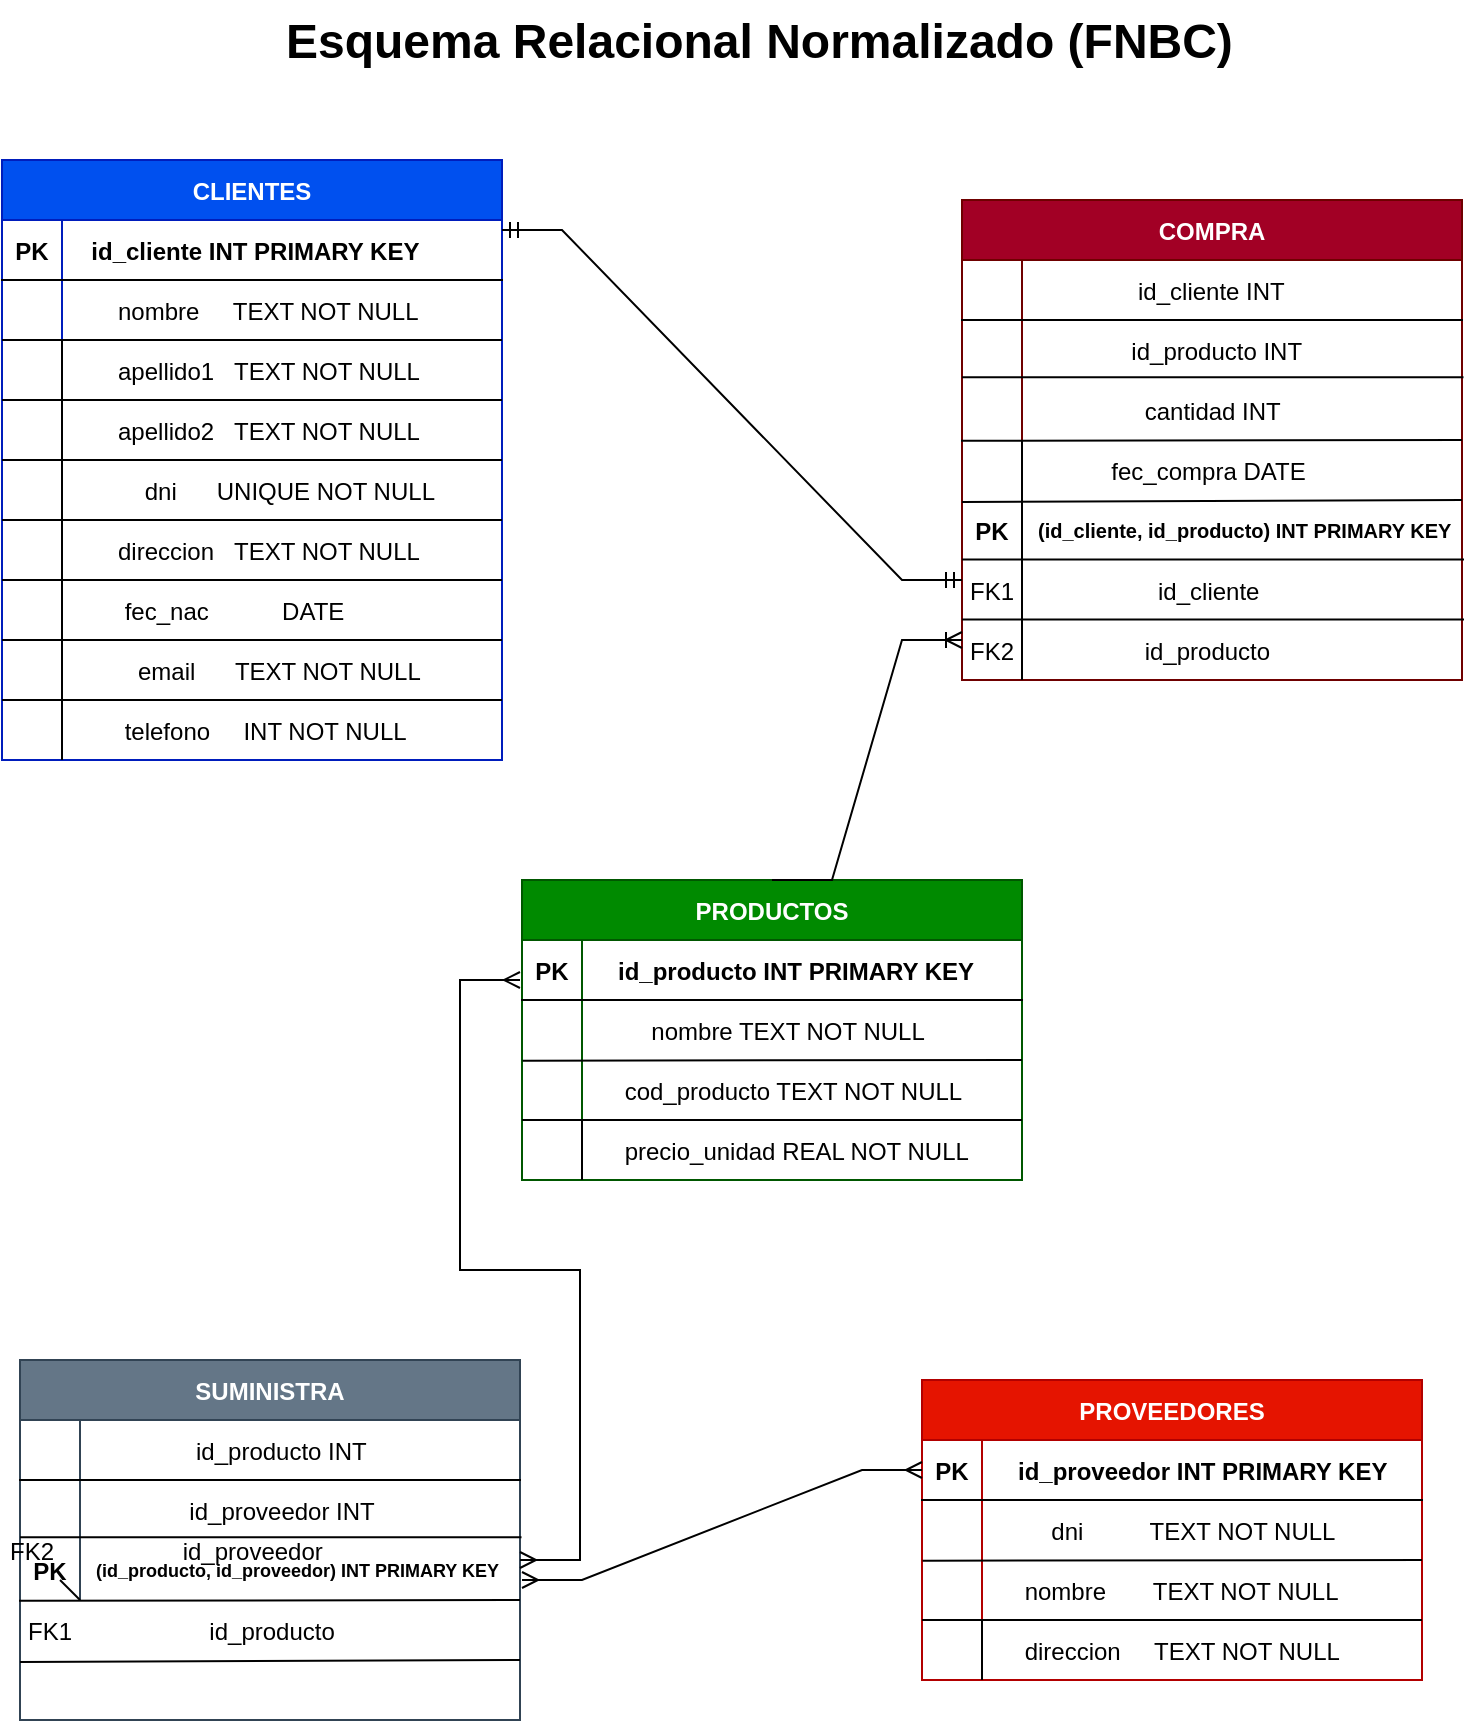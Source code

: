<mxfile version="25.0.3">
  <diagram id="R2lEEEUBdFMjLlhIrx00" name="Page-1">
    <mxGraphModel dx="1323" dy="687" grid="1" gridSize="10" guides="1" tooltips="1" connect="1" arrows="1" fold="1" page="1" pageScale="1" pageWidth="850" pageHeight="1100" math="0" shadow="0" extFonts="Permanent Marker^https://fonts.googleapis.com/css?family=Permanent+Marker">
      <root>
        <mxCell id="0" />
        <mxCell id="1" parent="0" />
        <mxCell id="C-vyLk0tnHw3VtMMgP7b-2" value="PRODUCTOS" style="shape=table;startSize=30;container=1;collapsible=1;childLayout=tableLayout;fixedRows=1;rowLines=0;fontStyle=1;align=center;resizeLast=1;fillColor=#008a00;fontColor=#ffffff;strokeColor=#005700;" parent="1" vertex="1">
          <mxGeometry x="330" y="480" width="250" height="150" as="geometry" />
        </mxCell>
        <mxCell id="C-vyLk0tnHw3VtMMgP7b-3" value="" style="shape=partialRectangle;collapsible=0;dropTarget=0;pointerEvents=0;fillColor=none;points=[[0,0.5],[1,0.5]];portConstraint=eastwest;top=0;left=0;right=0;bottom=1;" parent="C-vyLk0tnHw3VtMMgP7b-2" vertex="1">
          <mxGeometry y="30" width="250" height="30" as="geometry" />
        </mxCell>
        <mxCell id="C-vyLk0tnHw3VtMMgP7b-4" value="PK" style="shape=partialRectangle;overflow=hidden;connectable=0;fillColor=none;top=0;left=0;bottom=0;right=0;fontStyle=1;" parent="C-vyLk0tnHw3VtMMgP7b-3" vertex="1">
          <mxGeometry width="30" height="30" as="geometry">
            <mxRectangle width="30" height="30" as="alternateBounds" />
          </mxGeometry>
        </mxCell>
        <mxCell id="C-vyLk0tnHw3VtMMgP7b-5" value="   id_producto INT PRIMARY KEY" style="shape=partialRectangle;overflow=hidden;connectable=0;fillColor=none;top=0;left=0;bottom=0;right=0;align=left;spacingLeft=6;fontStyle=1;" parent="C-vyLk0tnHw3VtMMgP7b-3" vertex="1">
          <mxGeometry x="30" width="220" height="30" as="geometry">
            <mxRectangle width="220" height="30" as="alternateBounds" />
          </mxGeometry>
        </mxCell>
        <mxCell id="C-vyLk0tnHw3VtMMgP7b-6" value="" style="shape=partialRectangle;collapsible=0;dropTarget=0;pointerEvents=0;fillColor=none;points=[[0,0.5],[1,0.5]];portConstraint=eastwest;top=0;left=0;right=0;bottom=0;" parent="C-vyLk0tnHw3VtMMgP7b-2" vertex="1">
          <mxGeometry y="60" width="250" height="30" as="geometry" />
        </mxCell>
        <mxCell id="C-vyLk0tnHw3VtMMgP7b-7" value="" style="shape=partialRectangle;overflow=hidden;connectable=0;fillColor=none;top=0;left=0;bottom=0;right=0;" parent="C-vyLk0tnHw3VtMMgP7b-6" vertex="1">
          <mxGeometry width="30" height="30" as="geometry">
            <mxRectangle width="30" height="30" as="alternateBounds" />
          </mxGeometry>
        </mxCell>
        <mxCell id="C-vyLk0tnHw3VtMMgP7b-8" value="        nombre TEXT NOT NULL" style="shape=partialRectangle;overflow=hidden;connectable=0;fillColor=none;top=0;left=0;bottom=0;right=0;align=left;spacingLeft=6;" parent="C-vyLk0tnHw3VtMMgP7b-6" vertex="1">
          <mxGeometry x="30" width="220" height="30" as="geometry">
            <mxRectangle width="220" height="30" as="alternateBounds" />
          </mxGeometry>
        </mxCell>
        <mxCell id="C-vyLk0tnHw3VtMMgP7b-9" value="" style="shape=partialRectangle;collapsible=0;dropTarget=0;pointerEvents=0;fillColor=none;points=[[0,0.5],[1,0.5]];portConstraint=eastwest;top=0;left=0;right=0;bottom=0;" parent="C-vyLk0tnHw3VtMMgP7b-2" vertex="1">
          <mxGeometry y="90" width="250" height="30" as="geometry" />
        </mxCell>
        <mxCell id="C-vyLk0tnHw3VtMMgP7b-10" value="" style="shape=partialRectangle;overflow=hidden;connectable=0;fillColor=none;top=0;left=0;bottom=0;right=0;" parent="C-vyLk0tnHw3VtMMgP7b-9" vertex="1">
          <mxGeometry width="30" height="30" as="geometry">
            <mxRectangle width="30" height="30" as="alternateBounds" />
          </mxGeometry>
        </mxCell>
        <mxCell id="C-vyLk0tnHw3VtMMgP7b-11" value="    cod_producto TEXT NOT NULL" style="shape=partialRectangle;overflow=hidden;connectable=0;fillColor=none;top=0;left=0;bottom=0;right=0;align=left;spacingLeft=6;" parent="C-vyLk0tnHw3VtMMgP7b-9" vertex="1">
          <mxGeometry x="30" width="220" height="30" as="geometry">
            <mxRectangle width="220" height="30" as="alternateBounds" />
          </mxGeometry>
        </mxCell>
        <mxCell id="C-vyLk0tnHw3VtMMgP7b-23" value="CLIENTES" style="shape=table;startSize=30;container=1;collapsible=1;childLayout=tableLayout;fixedRows=1;rowLines=0;fontStyle=1;align=center;resizeLast=1;fillColor=#0050ef;strokeColor=#001DBC;fontColor=#ffffff;" parent="1" vertex="1">
          <mxGeometry x="70" y="120" width="250" height="300" as="geometry" />
        </mxCell>
        <mxCell id="C-vyLk0tnHw3VtMMgP7b-24" value="" style="shape=partialRectangle;collapsible=0;dropTarget=0;pointerEvents=0;fillColor=none;points=[[0,0.5],[1,0.5]];portConstraint=eastwest;top=0;left=0;right=0;bottom=1;" parent="C-vyLk0tnHw3VtMMgP7b-23" vertex="1">
          <mxGeometry y="30" width="250" height="30" as="geometry" />
        </mxCell>
        <mxCell id="C-vyLk0tnHw3VtMMgP7b-25" value="PK" style="shape=partialRectangle;overflow=hidden;connectable=0;fillColor=none;top=0;left=0;bottom=0;right=0;fontStyle=1;" parent="C-vyLk0tnHw3VtMMgP7b-24" vertex="1">
          <mxGeometry width="30" height="30" as="geometry">
            <mxRectangle width="30" height="30" as="alternateBounds" />
          </mxGeometry>
        </mxCell>
        <mxCell id="C-vyLk0tnHw3VtMMgP7b-26" value="  id_cliente INT PRIMARY KEY" style="shape=partialRectangle;overflow=hidden;connectable=0;fillColor=none;top=0;left=0;bottom=0;right=0;align=left;spacingLeft=6;fontStyle=1;" parent="C-vyLk0tnHw3VtMMgP7b-24" vertex="1">
          <mxGeometry x="30" width="220" height="30" as="geometry">
            <mxRectangle width="220" height="30" as="alternateBounds" />
          </mxGeometry>
        </mxCell>
        <mxCell id="C-vyLk0tnHw3VtMMgP7b-27" value="" style="shape=partialRectangle;collapsible=0;dropTarget=0;pointerEvents=0;fillColor=none;points=[[0,0.5],[1,0.5]];portConstraint=eastwest;top=0;left=0;right=0;bottom=0;" parent="C-vyLk0tnHw3VtMMgP7b-23" vertex="1">
          <mxGeometry y="60" width="250" height="30" as="geometry" />
        </mxCell>
        <mxCell id="C-vyLk0tnHw3VtMMgP7b-28" value="" style="shape=partialRectangle;overflow=hidden;connectable=0;fillColor=none;top=0;left=0;bottom=0;right=0;" parent="C-vyLk0tnHw3VtMMgP7b-27" vertex="1">
          <mxGeometry width="30" height="30" as="geometry">
            <mxRectangle width="30" height="30" as="alternateBounds" />
          </mxGeometry>
        </mxCell>
        <mxCell id="C-vyLk0tnHw3VtMMgP7b-29" value="      nombre     TEXT NOT NULL" style="shape=partialRectangle;overflow=hidden;connectable=0;fillColor=none;top=0;left=0;bottom=0;right=0;align=left;spacingLeft=6;" parent="C-vyLk0tnHw3VtMMgP7b-27" vertex="1">
          <mxGeometry x="30" width="220" height="30" as="geometry">
            <mxRectangle width="220" height="30" as="alternateBounds" />
          </mxGeometry>
        </mxCell>
        <mxCell id="lEuWvaT61_g70L5s3Yob-5" value="" style="shape=partialRectangle;overflow=hidden;connectable=0;fillColor=none;top=0;left=0;bottom=0;right=0;fontStyle=1;" parent="1" vertex="1">
          <mxGeometry x="70" y="180" width="30" height="30" as="geometry">
            <mxRectangle width="30" height="30" as="alternateBounds" />
          </mxGeometry>
        </mxCell>
        <mxCell id="lEuWvaT61_g70L5s3Yob-13" value="" style="endArrow=none;html=1;rounded=0;" parent="1" edge="1">
          <mxGeometry width="50" height="50" relative="1" as="geometry">
            <mxPoint x="100" y="420" as="sourcePoint" />
            <mxPoint x="100" y="210" as="targetPoint" />
          </mxGeometry>
        </mxCell>
        <mxCell id="lEuWvaT61_g70L5s3Yob-14" value="" style="endArrow=none;html=1;rounded=0;entryX=0;entryY=0.5;entryDx=0;entryDy=0;exitX=1;exitY=0.5;exitDx=0;exitDy=0;" parent="1" edge="1">
          <mxGeometry width="50" height="50" relative="1" as="geometry">
            <mxPoint x="320" y="210" as="sourcePoint" />
            <mxPoint x="70" y="210" as="targetPoint" />
          </mxGeometry>
        </mxCell>
        <mxCell id="lEuWvaT61_g70L5s3Yob-15" value="" style="endArrow=none;html=1;rounded=0;entryX=0;entryY=0.5;entryDx=0;entryDy=0;exitX=1;exitY=0.5;exitDx=0;exitDy=0;" parent="1" edge="1">
          <mxGeometry width="50" height="50" relative="1" as="geometry">
            <mxPoint x="320" y="240" as="sourcePoint" />
            <mxPoint x="70" y="240" as="targetPoint" />
          </mxGeometry>
        </mxCell>
        <mxCell id="lEuWvaT61_g70L5s3Yob-17" value="      apellido1   TEXT NOT NULL" style="shape=partialRectangle;overflow=hidden;connectable=0;fillColor=none;top=0;left=0;bottom=0;right=0;align=left;spacingLeft=6;" parent="1" vertex="1">
          <mxGeometry x="100" y="210" width="220" height="30" as="geometry">
            <mxRectangle width="220" height="30" as="alternateBounds" />
          </mxGeometry>
        </mxCell>
        <mxCell id="lEuWvaT61_g70L5s3Yob-18" value="" style="endArrow=none;html=1;rounded=0;entryX=0;entryY=0.5;entryDx=0;entryDy=0;exitX=1;exitY=0.5;exitDx=0;exitDy=0;" parent="1" edge="1">
          <mxGeometry width="50" height="50" relative="1" as="geometry">
            <mxPoint x="320" y="270" as="sourcePoint" />
            <mxPoint x="70" y="270" as="targetPoint" />
          </mxGeometry>
        </mxCell>
        <mxCell id="lEuWvaT61_g70L5s3Yob-19" value="" style="endArrow=none;html=1;rounded=0;entryX=0;entryY=0.5;entryDx=0;entryDy=0;exitX=1;exitY=0.5;exitDx=0;exitDy=0;" parent="1" edge="1">
          <mxGeometry width="50" height="50" relative="1" as="geometry">
            <mxPoint x="320" y="300" as="sourcePoint" />
            <mxPoint x="70" y="300" as="targetPoint" />
          </mxGeometry>
        </mxCell>
        <mxCell id="lEuWvaT61_g70L5s3Yob-20" value="      apellido2   TEXT NOT NULL" style="shape=partialRectangle;overflow=hidden;connectable=0;fillColor=none;top=0;left=0;bottom=0;right=0;align=left;spacingLeft=6;" parent="1" vertex="1">
          <mxGeometry x="100" y="240" width="220" height="30" as="geometry">
            <mxRectangle width="220" height="30" as="alternateBounds" />
          </mxGeometry>
        </mxCell>
        <mxCell id="lEuWvaT61_g70L5s3Yob-21" value="          dni      UNIQUE NOT NULL" style="shape=partialRectangle;overflow=hidden;connectable=0;fillColor=none;top=0;left=0;bottom=0;right=0;align=left;spacingLeft=6;" parent="1" vertex="1">
          <mxGeometry x="100" y="270" width="220" height="30" as="geometry">
            <mxRectangle width="220" height="30" as="alternateBounds" />
          </mxGeometry>
        </mxCell>
        <mxCell id="lEuWvaT61_g70L5s3Yob-22" value="" style="endArrow=none;html=1;rounded=0;entryX=0;entryY=0.5;entryDx=0;entryDy=0;exitX=1;exitY=0.5;exitDx=0;exitDy=0;" parent="1" edge="1">
          <mxGeometry width="50" height="50" relative="1" as="geometry">
            <mxPoint x="320" y="330" as="sourcePoint" />
            <mxPoint x="70" y="330" as="targetPoint" />
          </mxGeometry>
        </mxCell>
        <mxCell id="lEuWvaT61_g70L5s3Yob-23" value="" style="endArrow=none;html=1;rounded=0;entryX=0;entryY=0.5;entryDx=0;entryDy=0;exitX=1;exitY=0.5;exitDx=0;exitDy=0;" parent="1" edge="1">
          <mxGeometry width="50" height="50" relative="1" as="geometry">
            <mxPoint x="320" y="360" as="sourcePoint" />
            <mxPoint x="70" y="360" as="targetPoint" />
          </mxGeometry>
        </mxCell>
        <mxCell id="lEuWvaT61_g70L5s3Yob-24" value="      direccion   TEXT NOT NULL" style="shape=partialRectangle;overflow=hidden;connectable=0;fillColor=none;top=0;left=0;bottom=0;right=0;align=left;spacingLeft=6;" parent="1" vertex="1">
          <mxGeometry x="100" y="300" width="220" height="30" as="geometry">
            <mxRectangle width="220" height="30" as="alternateBounds" />
          </mxGeometry>
        </mxCell>
        <mxCell id="lEuWvaT61_g70L5s3Yob-25" value="       fec_nac           DATE" style="shape=partialRectangle;overflow=hidden;connectable=0;fillColor=none;top=0;left=0;bottom=0;right=0;align=left;spacingLeft=6;" parent="1" vertex="1">
          <mxGeometry x="100" y="330" width="220" height="30" as="geometry">
            <mxRectangle width="220" height="30" as="alternateBounds" />
          </mxGeometry>
        </mxCell>
        <mxCell id="lEuWvaT61_g70L5s3Yob-26" value="         email      TEXT NOT NULL" style="shape=partialRectangle;overflow=hidden;connectable=0;fillColor=none;top=0;left=0;bottom=0;right=0;align=left;spacingLeft=6;" parent="1" vertex="1">
          <mxGeometry x="100" y="360" width="220" height="30" as="geometry">
            <mxRectangle width="220" height="30" as="alternateBounds" />
          </mxGeometry>
        </mxCell>
        <mxCell id="lEuWvaT61_g70L5s3Yob-27" value="" style="endArrow=none;html=1;rounded=0;entryX=0;entryY=0.5;entryDx=0;entryDy=0;exitX=1;exitY=0.5;exitDx=0;exitDy=0;" parent="1" edge="1">
          <mxGeometry width="50" height="50" relative="1" as="geometry">
            <mxPoint x="320" y="390" as="sourcePoint" />
            <mxPoint x="70" y="390" as="targetPoint" />
          </mxGeometry>
        </mxCell>
        <mxCell id="lEuWvaT61_g70L5s3Yob-28" value="       telefono     INT NOT NULL" style="shape=partialRectangle;overflow=hidden;connectable=0;fillColor=none;top=0;left=0;bottom=0;right=0;align=left;spacingLeft=6;" parent="1" vertex="1">
          <mxGeometry x="100" y="390" width="220" height="30" as="geometry">
            <mxRectangle width="220" height="30" as="alternateBounds" />
          </mxGeometry>
        </mxCell>
        <mxCell id="lEuWvaT61_g70L5s3Yob-29" value="" style="endArrow=none;html=1;rounded=0;entryX=0.12;entryY=1;entryDx=0;entryDy=0;entryPerimeter=0;" parent="1" target="C-vyLk0tnHw3VtMMgP7b-9" edge="1">
          <mxGeometry width="50" height="50" relative="1" as="geometry">
            <mxPoint x="360" y="630" as="sourcePoint" />
            <mxPoint x="420" y="580" as="targetPoint" />
          </mxGeometry>
        </mxCell>
        <mxCell id="lEuWvaT61_g70L5s3Yob-30" value="" style="endArrow=none;html=1;rounded=0;exitX=0.001;exitY=0.011;exitDx=0;exitDy=0;exitPerimeter=0;" parent="1" source="C-vyLk0tnHw3VtMMgP7b-9" edge="1">
          <mxGeometry width="50" height="50" relative="1" as="geometry">
            <mxPoint x="390" y="570" as="sourcePoint" />
            <mxPoint x="580" y="570" as="targetPoint" />
          </mxGeometry>
        </mxCell>
        <mxCell id="lEuWvaT61_g70L5s3Yob-31" value="COMPRA" style="shape=table;startSize=30;container=1;collapsible=1;childLayout=tableLayout;fixedRows=1;rowLines=0;fontStyle=1;align=center;resizeLast=1;fillColor=#a20025;fontColor=#ffffff;strokeColor=#6F0000;" parent="1" vertex="1">
          <mxGeometry x="550" y="140" width="250" height="240" as="geometry" />
        </mxCell>
        <mxCell id="lEuWvaT61_g70L5s3Yob-32" value="" style="shape=partialRectangle;collapsible=0;dropTarget=0;pointerEvents=0;fillColor=none;points=[[0,0.5],[1,0.5]];portConstraint=eastwest;top=0;left=0;right=0;bottom=1;" parent="lEuWvaT61_g70L5s3Yob-31" vertex="1">
          <mxGeometry y="30" width="250" height="30" as="geometry" />
        </mxCell>
        <mxCell id="lEuWvaT61_g70L5s3Yob-33" value="" style="shape=partialRectangle;overflow=hidden;connectable=0;fillColor=none;top=0;left=0;bottom=0;right=0;fontStyle=1;" parent="lEuWvaT61_g70L5s3Yob-32" vertex="1">
          <mxGeometry width="30" height="30" as="geometry">
            <mxRectangle width="30" height="30" as="alternateBounds" />
          </mxGeometry>
        </mxCell>
        <mxCell id="lEuWvaT61_g70L5s3Yob-34" value="" style="shape=partialRectangle;overflow=hidden;connectable=0;fillColor=none;top=0;left=0;bottom=0;right=0;align=left;spacingLeft=6;fontStyle=1;" parent="lEuWvaT61_g70L5s3Yob-32" vertex="1">
          <mxGeometry x="30" width="220" height="30" as="geometry">
            <mxRectangle width="220" height="30" as="alternateBounds" />
          </mxGeometry>
        </mxCell>
        <mxCell id="lEuWvaT61_g70L5s3Yob-35" value="" style="shape=partialRectangle;collapsible=0;dropTarget=0;pointerEvents=0;fillColor=none;points=[[0,0.5],[1,0.5]];portConstraint=eastwest;top=0;left=0;right=0;bottom=0;" parent="lEuWvaT61_g70L5s3Yob-31" vertex="1">
          <mxGeometry y="60" width="250" height="30" as="geometry" />
        </mxCell>
        <mxCell id="lEuWvaT61_g70L5s3Yob-36" value="" style="shape=partialRectangle;overflow=hidden;connectable=0;fillColor=none;top=0;left=0;bottom=0;right=0;" parent="lEuWvaT61_g70L5s3Yob-35" vertex="1">
          <mxGeometry width="30" height="30" as="geometry">
            <mxRectangle width="30" height="30" as="alternateBounds" />
          </mxGeometry>
        </mxCell>
        <mxCell id="lEuWvaT61_g70L5s3Yob-37" value="              id_producto INT" style="shape=partialRectangle;overflow=hidden;connectable=0;fillColor=none;top=0;left=0;bottom=0;right=0;align=left;spacingLeft=6;" parent="lEuWvaT61_g70L5s3Yob-35" vertex="1">
          <mxGeometry x="30" width="220" height="30" as="geometry">
            <mxRectangle width="220" height="30" as="alternateBounds" />
          </mxGeometry>
        </mxCell>
        <mxCell id="lEuWvaT61_g70L5s3Yob-38" value="" style="shape=partialRectangle;collapsible=0;dropTarget=0;pointerEvents=0;fillColor=none;points=[[0,0.5],[1,0.5]];portConstraint=eastwest;top=0;left=0;right=0;bottom=0;" parent="lEuWvaT61_g70L5s3Yob-31" vertex="1">
          <mxGeometry y="90" width="250" height="30" as="geometry" />
        </mxCell>
        <mxCell id="lEuWvaT61_g70L5s3Yob-39" value="" style="shape=partialRectangle;overflow=hidden;connectable=0;fillColor=none;top=0;left=0;bottom=0;right=0;" parent="lEuWvaT61_g70L5s3Yob-38" vertex="1">
          <mxGeometry width="30" height="30" as="geometry">
            <mxRectangle width="30" height="30" as="alternateBounds" />
          </mxGeometry>
        </mxCell>
        <mxCell id="lEuWvaT61_g70L5s3Yob-40" value="                cantidad INT" style="shape=partialRectangle;overflow=hidden;connectable=0;fillColor=none;top=0;left=0;bottom=0;right=0;align=left;spacingLeft=6;" parent="lEuWvaT61_g70L5s3Yob-38" vertex="1">
          <mxGeometry x="30" width="220" height="30" as="geometry">
            <mxRectangle width="220" height="30" as="alternateBounds" />
          </mxGeometry>
        </mxCell>
        <mxCell id="lEuWvaT61_g70L5s3Yob-42" value="" style="endArrow=none;html=1;rounded=0;entryX=1.003;entryY=-0.044;entryDx=0;entryDy=0;entryPerimeter=0;exitX=0;exitY=0.956;exitDx=0;exitDy=0;exitPerimeter=0;" parent="lEuWvaT61_g70L5s3Yob-31" source="lEuWvaT61_g70L5s3Yob-35" target="lEuWvaT61_g70L5s3Yob-38" edge="1">
          <mxGeometry width="50" height="50" relative="1" as="geometry">
            <mxPoint x="30" y="90" as="sourcePoint" />
            <mxPoint x="220" y="90" as="targetPoint" />
          </mxGeometry>
        </mxCell>
        <mxCell id="lEuWvaT61_g70L5s3Yob-41" value="" style="endArrow=none;html=1;rounded=0;entryX=0.12;entryY=1;entryDx=0;entryDy=0;entryPerimeter=0;" parent="1" target="lEuWvaT61_g70L5s3Yob-38" edge="1">
          <mxGeometry width="50" height="50" relative="1" as="geometry">
            <mxPoint x="580" y="380" as="sourcePoint" />
            <mxPoint x="640" y="240" as="targetPoint" />
          </mxGeometry>
        </mxCell>
        <mxCell id="lEuWvaT61_g70L5s3Yob-56" value="" style="endArrow=none;html=1;rounded=0;entryX=1.003;entryY=-0.044;entryDx=0;entryDy=0;entryPerimeter=0;exitX=-0.002;exitY=1.014;exitDx=0;exitDy=0;exitPerimeter=0;" parent="1" source="lEuWvaT61_g70L5s3Yob-38" edge="1">
          <mxGeometry width="50" height="50" relative="1" as="geometry">
            <mxPoint x="579" y="261" as="sourcePoint" />
            <mxPoint x="800" y="260" as="targetPoint" />
          </mxGeometry>
        </mxCell>
        <mxCell id="lEuWvaT61_g70L5s3Yob-57" value="" style="endArrow=none;html=1;rounded=0;entryX=1.003;entryY=-0.044;entryDx=0;entryDy=0;entryPerimeter=0;" parent="1" edge="1">
          <mxGeometry width="50" height="50" relative="1" as="geometry">
            <mxPoint x="550" y="291" as="sourcePoint" />
            <mxPoint x="800" y="290" as="targetPoint" />
          </mxGeometry>
        </mxCell>
        <mxCell id="lEuWvaT61_g70L5s3Yob-58" value="               id_cliente INT" style="shape=partialRectangle;overflow=hidden;connectable=0;fillColor=none;top=0;left=0;bottom=0;right=0;align=left;spacingLeft=6;fontStyle=0;" parent="1" vertex="1">
          <mxGeometry x="580" y="170" width="220" height="30" as="geometry">
            <mxRectangle width="220" height="30" as="alternateBounds" />
          </mxGeometry>
        </mxCell>
        <mxCell id="lEuWvaT61_g70L5s3Yob-59" value="(id_cliente, id_producto) INT PRIMARY KEY" style="shape=partialRectangle;overflow=hidden;connectable=0;fillColor=none;top=0;left=0;bottom=0;right=0;align=left;spacingLeft=6;fontStyle=1;fontSize=10;" parent="1" vertex="1">
          <mxGeometry x="580" y="290" width="220" height="30" as="geometry">
            <mxRectangle width="220" height="30" as="alternateBounds" />
          </mxGeometry>
        </mxCell>
        <mxCell id="lEuWvaT61_g70L5s3Yob-60" value="PK" style="shape=partialRectangle;overflow=hidden;connectable=0;fillColor=none;top=0;left=0;bottom=0;right=0;fontStyle=1;" parent="1" vertex="1">
          <mxGeometry x="550" y="290" width="30" height="30" as="geometry">
            <mxRectangle width="30" height="30" as="alternateBounds" />
          </mxGeometry>
        </mxCell>
        <mxCell id="lEuWvaT61_g70L5s3Yob-61" value="           fec_compra DATE" style="shape=partialRectangle;overflow=hidden;connectable=0;fillColor=none;top=0;left=0;bottom=0;right=0;align=left;spacingLeft=6;" parent="1" vertex="1">
          <mxGeometry x="580" y="260" width="220" height="30" as="geometry">
            <mxRectangle width="220" height="30" as="alternateBounds" />
          </mxGeometry>
        </mxCell>
        <mxCell id="lEuWvaT61_g70L5s3Yob-62" value="FK1" style="shape=partialRectangle;overflow=hidden;connectable=0;fillColor=none;top=0;left=0;bottom=0;right=0;" parent="1" vertex="1">
          <mxGeometry x="550" y="320" width="30" height="30" as="geometry">
            <mxRectangle width="30" height="30" as="alternateBounds" />
          </mxGeometry>
        </mxCell>
        <mxCell id="lEuWvaT61_g70L5s3Yob-63" value="                  id_cliente" style="shape=partialRectangle;overflow=hidden;connectable=0;fillColor=none;top=0;left=0;bottom=0;right=0;align=left;spacingLeft=6;" parent="1" vertex="1">
          <mxGeometry x="580" y="320" width="220" height="30" as="geometry">
            <mxRectangle width="220" height="30" as="alternateBounds" />
          </mxGeometry>
        </mxCell>
        <mxCell id="lEuWvaT61_g70L5s3Yob-64" value="" style="endArrow=none;html=1;rounded=0;entryX=1.003;entryY=-0.044;entryDx=0;entryDy=0;entryPerimeter=0;exitX=-0.002;exitY=1.014;exitDx=0;exitDy=0;exitPerimeter=0;" parent="1" edge="1">
          <mxGeometry width="50" height="50" relative="1" as="geometry">
            <mxPoint x="550" y="319.73" as="sourcePoint" />
            <mxPoint x="801" y="319.73" as="targetPoint" />
          </mxGeometry>
        </mxCell>
        <mxCell id="lEuWvaT61_g70L5s3Yob-65" value="FK2" style="shape=partialRectangle;overflow=hidden;connectable=0;fillColor=none;top=0;left=0;bottom=0;right=0;" parent="1" vertex="1">
          <mxGeometry x="550" y="350" width="30" height="30" as="geometry">
            <mxRectangle width="30" height="30" as="alternateBounds" />
          </mxGeometry>
        </mxCell>
        <mxCell id="lEuWvaT61_g70L5s3Yob-66" value="" style="endArrow=none;html=1;rounded=0;entryX=1.003;entryY=-0.044;entryDx=0;entryDy=0;entryPerimeter=0;exitX=-0.002;exitY=1.014;exitDx=0;exitDy=0;exitPerimeter=0;" parent="1" edge="1">
          <mxGeometry width="50" height="50" relative="1" as="geometry">
            <mxPoint x="550" y="349.73" as="sourcePoint" />
            <mxPoint x="801" y="349.73" as="targetPoint" />
          </mxGeometry>
        </mxCell>
        <mxCell id="lEuWvaT61_g70L5s3Yob-67" value="                id_producto" style="shape=partialRectangle;overflow=hidden;connectable=0;fillColor=none;top=0;left=0;bottom=0;right=0;align=left;spacingLeft=6;" parent="1" vertex="1">
          <mxGeometry x="580" y="350" width="220" height="30" as="geometry">
            <mxRectangle width="220" height="30" as="alternateBounds" />
          </mxGeometry>
        </mxCell>
        <mxCell id="lEuWvaT61_g70L5s3Yob-69" value="" style="shape=partialRectangle;overflow=hidden;connectable=0;fillColor=none;top=0;left=0;bottom=0;right=0;" parent="1" vertex="1">
          <mxGeometry x="330" y="630" width="30" height="30" as="geometry">
            <mxRectangle width="30" height="30" as="alternateBounds" />
          </mxGeometry>
        </mxCell>
        <mxCell id="lEuWvaT61_g70L5s3Yob-70" value="    precio_unidad REAL NOT NULL" style="shape=partialRectangle;overflow=hidden;connectable=0;fillColor=none;top=0;left=0;bottom=0;right=0;align=left;spacingLeft=6;" parent="1" vertex="1">
          <mxGeometry x="360" y="600" width="220" height="30" as="geometry">
            <mxRectangle width="220" height="30" as="alternateBounds" />
          </mxGeometry>
        </mxCell>
        <mxCell id="lEuWvaT61_g70L5s3Yob-71" value="" style="endArrow=none;html=1;rounded=0;exitX=0.001;exitY=0.011;exitDx=0;exitDy=0;exitPerimeter=0;" parent="1" edge="1">
          <mxGeometry width="50" height="50" relative="1" as="geometry">
            <mxPoint x="330" y="600" as="sourcePoint" />
            <mxPoint x="580" y="600" as="targetPoint" />
          </mxGeometry>
        </mxCell>
        <mxCell id="lEuWvaT61_g70L5s3Yob-73" value="PROVEEDORES" style="shape=table;startSize=30;container=1;collapsible=1;childLayout=tableLayout;fixedRows=1;rowLines=0;fontStyle=1;align=center;resizeLast=1;fillColor=#e51400;fontColor=#ffffff;strokeColor=#B20000;" parent="1" vertex="1">
          <mxGeometry x="530" y="730" width="250" height="150" as="geometry" />
        </mxCell>
        <mxCell id="lEuWvaT61_g70L5s3Yob-74" value="" style="shape=partialRectangle;collapsible=0;dropTarget=0;pointerEvents=0;fillColor=none;points=[[0,0.5],[1,0.5]];portConstraint=eastwest;top=0;left=0;right=0;bottom=1;" parent="lEuWvaT61_g70L5s3Yob-73" vertex="1">
          <mxGeometry y="30" width="250" height="30" as="geometry" />
        </mxCell>
        <mxCell id="lEuWvaT61_g70L5s3Yob-75" value="PK" style="shape=partialRectangle;overflow=hidden;connectable=0;fillColor=none;top=0;left=0;bottom=0;right=0;fontStyle=1;" parent="lEuWvaT61_g70L5s3Yob-74" vertex="1">
          <mxGeometry width="30" height="30" as="geometry">
            <mxRectangle width="30" height="30" as="alternateBounds" />
          </mxGeometry>
        </mxCell>
        <mxCell id="lEuWvaT61_g70L5s3Yob-76" value="   id_proveedor INT PRIMARY KEY" style="shape=partialRectangle;overflow=hidden;connectable=0;fillColor=none;top=0;left=0;bottom=0;right=0;align=left;spacingLeft=6;fontStyle=1;" parent="lEuWvaT61_g70L5s3Yob-74" vertex="1">
          <mxGeometry x="30" width="220" height="30" as="geometry">
            <mxRectangle width="220" height="30" as="alternateBounds" />
          </mxGeometry>
        </mxCell>
        <mxCell id="lEuWvaT61_g70L5s3Yob-77" value="" style="shape=partialRectangle;collapsible=0;dropTarget=0;pointerEvents=0;fillColor=none;points=[[0,0.5],[1,0.5]];portConstraint=eastwest;top=0;left=0;right=0;bottom=0;" parent="lEuWvaT61_g70L5s3Yob-73" vertex="1">
          <mxGeometry y="60" width="250" height="30" as="geometry" />
        </mxCell>
        <mxCell id="lEuWvaT61_g70L5s3Yob-78" value="" style="shape=partialRectangle;overflow=hidden;connectable=0;fillColor=none;top=0;left=0;bottom=0;right=0;" parent="lEuWvaT61_g70L5s3Yob-77" vertex="1">
          <mxGeometry width="30" height="30" as="geometry">
            <mxRectangle width="30" height="30" as="alternateBounds" />
          </mxGeometry>
        </mxCell>
        <mxCell id="lEuWvaT61_g70L5s3Yob-79" value="        dni          TEXT NOT NULL" style="shape=partialRectangle;overflow=hidden;connectable=0;fillColor=none;top=0;left=0;bottom=0;right=0;align=left;spacingLeft=6;" parent="lEuWvaT61_g70L5s3Yob-77" vertex="1">
          <mxGeometry x="30" width="220" height="30" as="geometry">
            <mxRectangle width="220" height="30" as="alternateBounds" />
          </mxGeometry>
        </mxCell>
        <mxCell id="lEuWvaT61_g70L5s3Yob-80" value="" style="shape=partialRectangle;collapsible=0;dropTarget=0;pointerEvents=0;fillColor=none;points=[[0,0.5],[1,0.5]];portConstraint=eastwest;top=0;left=0;right=0;bottom=0;" parent="lEuWvaT61_g70L5s3Yob-73" vertex="1">
          <mxGeometry y="90" width="250" height="30" as="geometry" />
        </mxCell>
        <mxCell id="lEuWvaT61_g70L5s3Yob-81" value="" style="shape=partialRectangle;overflow=hidden;connectable=0;fillColor=none;top=0;left=0;bottom=0;right=0;" parent="lEuWvaT61_g70L5s3Yob-80" vertex="1">
          <mxGeometry width="30" height="30" as="geometry">
            <mxRectangle width="30" height="30" as="alternateBounds" />
          </mxGeometry>
        </mxCell>
        <mxCell id="lEuWvaT61_g70L5s3Yob-82" value="    nombre       TEXT NOT NULL" style="shape=partialRectangle;overflow=hidden;connectable=0;fillColor=none;top=0;left=0;bottom=0;right=0;align=left;spacingLeft=6;" parent="lEuWvaT61_g70L5s3Yob-80" vertex="1">
          <mxGeometry x="30" width="220" height="30" as="geometry">
            <mxRectangle width="220" height="30" as="alternateBounds" />
          </mxGeometry>
        </mxCell>
        <mxCell id="lEuWvaT61_g70L5s3Yob-83" value="" style="endArrow=none;html=1;rounded=0;entryX=0.12;entryY=1;entryDx=0;entryDy=0;entryPerimeter=0;" parent="1" target="lEuWvaT61_g70L5s3Yob-80" edge="1">
          <mxGeometry width="50" height="50" relative="1" as="geometry">
            <mxPoint x="560" y="880" as="sourcePoint" />
            <mxPoint x="620" y="830" as="targetPoint" />
          </mxGeometry>
        </mxCell>
        <mxCell id="lEuWvaT61_g70L5s3Yob-84" value="" style="endArrow=none;html=1;rounded=0;exitX=0.001;exitY=0.011;exitDx=0;exitDy=0;exitPerimeter=0;" parent="1" source="lEuWvaT61_g70L5s3Yob-80" edge="1">
          <mxGeometry width="50" height="50" relative="1" as="geometry">
            <mxPoint x="590" y="820" as="sourcePoint" />
            <mxPoint x="780" y="820" as="targetPoint" />
          </mxGeometry>
        </mxCell>
        <mxCell id="lEuWvaT61_g70L5s3Yob-85" value="    direccion     TEXT NOT NULL" style="shape=partialRectangle;overflow=hidden;connectable=0;fillColor=none;top=0;left=0;bottom=0;right=0;align=left;spacingLeft=6;" parent="1" vertex="1">
          <mxGeometry x="560" y="850" width="220" height="30" as="geometry">
            <mxRectangle width="220" height="30" as="alternateBounds" />
          </mxGeometry>
        </mxCell>
        <mxCell id="lEuWvaT61_g70L5s3Yob-86" value="" style="endArrow=none;html=1;rounded=0;exitX=0.001;exitY=0.011;exitDx=0;exitDy=0;exitPerimeter=0;" parent="1" edge="1">
          <mxGeometry width="50" height="50" relative="1" as="geometry">
            <mxPoint x="530" y="850" as="sourcePoint" />
            <mxPoint x="780" y="850" as="targetPoint" />
          </mxGeometry>
        </mxCell>
        <mxCell id="lEuWvaT61_g70L5s3Yob-111" value="SUMINISTRA" style="shape=table;startSize=30;container=1;collapsible=1;childLayout=tableLayout;fixedRows=1;rowLines=0;fontStyle=1;align=center;resizeLast=1;fillColor=#647687;fontColor=#ffffff;strokeColor=#314354;" parent="1" vertex="1">
          <mxGeometry x="79" y="720" width="250" height="180" as="geometry" />
        </mxCell>
        <mxCell id="lEuWvaT61_g70L5s3Yob-112" value="" style="shape=partialRectangle;collapsible=0;dropTarget=0;pointerEvents=0;fillColor=none;points=[[0,0.5],[1,0.5]];portConstraint=eastwest;top=0;left=0;right=0;bottom=1;" parent="lEuWvaT61_g70L5s3Yob-111" vertex="1">
          <mxGeometry y="30" width="250" height="30" as="geometry" />
        </mxCell>
        <mxCell id="lEuWvaT61_g70L5s3Yob-113" value="" style="shape=partialRectangle;overflow=hidden;connectable=0;fillColor=none;top=0;left=0;bottom=0;right=0;fontStyle=1;" parent="lEuWvaT61_g70L5s3Yob-112" vertex="1">
          <mxGeometry width="30" height="30" as="geometry">
            <mxRectangle width="30" height="30" as="alternateBounds" />
          </mxGeometry>
        </mxCell>
        <mxCell id="lEuWvaT61_g70L5s3Yob-114" value="" style="shape=partialRectangle;overflow=hidden;connectable=0;fillColor=none;top=0;left=0;bottom=0;right=0;align=left;spacingLeft=6;fontStyle=1;" parent="lEuWvaT61_g70L5s3Yob-112" vertex="1">
          <mxGeometry x="30" width="220" height="30" as="geometry">
            <mxRectangle width="220" height="30" as="alternateBounds" />
          </mxGeometry>
        </mxCell>
        <mxCell id="lEuWvaT61_g70L5s3Yob-115" value="" style="shape=partialRectangle;collapsible=0;dropTarget=0;pointerEvents=0;fillColor=none;points=[[0,0.5],[1,0.5]];portConstraint=eastwest;top=0;left=0;right=0;bottom=0;" parent="lEuWvaT61_g70L5s3Yob-111" vertex="1">
          <mxGeometry y="60" width="250" height="30" as="geometry" />
        </mxCell>
        <mxCell id="lEuWvaT61_g70L5s3Yob-116" value="" style="shape=partialRectangle;overflow=hidden;connectable=0;fillColor=none;top=0;left=0;bottom=0;right=0;" parent="lEuWvaT61_g70L5s3Yob-115" vertex="1">
          <mxGeometry width="30" height="30" as="geometry">
            <mxRectangle width="30" height="30" as="alternateBounds" />
          </mxGeometry>
        </mxCell>
        <mxCell id="lEuWvaT61_g70L5s3Yob-117" value="              id_proveedor INT" style="shape=partialRectangle;overflow=hidden;connectable=0;fillColor=none;top=0;left=0;bottom=0;right=0;align=left;spacingLeft=6;" parent="lEuWvaT61_g70L5s3Yob-115" vertex="1">
          <mxGeometry x="30" width="220" height="30" as="geometry">
            <mxRectangle width="220" height="30" as="alternateBounds" />
          </mxGeometry>
        </mxCell>
        <mxCell id="lEuWvaT61_g70L5s3Yob-118" value="" style="shape=partialRectangle;collapsible=0;dropTarget=0;pointerEvents=0;fillColor=none;points=[[0,0.5],[1,0.5]];portConstraint=eastwest;top=0;left=0;right=0;bottom=0;" parent="lEuWvaT61_g70L5s3Yob-111" vertex="1">
          <mxGeometry y="90" width="250" height="30" as="geometry" />
        </mxCell>
        <mxCell id="lEuWvaT61_g70L5s3Yob-119" value="" style="shape=partialRectangle;overflow=hidden;connectable=0;fillColor=none;top=0;left=0;bottom=0;right=0;" parent="lEuWvaT61_g70L5s3Yob-118" vertex="1">
          <mxGeometry width="30" height="30" as="geometry">
            <mxRectangle width="30" height="30" as="alternateBounds" />
          </mxGeometry>
        </mxCell>
        <mxCell id="lEuWvaT61_g70L5s3Yob-120" value="" style="shape=partialRectangle;overflow=hidden;connectable=0;fillColor=none;top=0;left=0;bottom=0;right=0;align=left;spacingLeft=6;" parent="lEuWvaT61_g70L5s3Yob-118" vertex="1">
          <mxGeometry x="30" width="220" height="30" as="geometry">
            <mxRectangle width="220" height="30" as="alternateBounds" />
          </mxGeometry>
        </mxCell>
        <mxCell id="lEuWvaT61_g70L5s3Yob-121" value="" style="endArrow=none;html=1;rounded=0;entryX=1.003;entryY=-0.044;entryDx=0;entryDy=0;entryPerimeter=0;exitX=0;exitY=0.956;exitDx=0;exitDy=0;exitPerimeter=0;" parent="lEuWvaT61_g70L5s3Yob-111" source="lEuWvaT61_g70L5s3Yob-115" target="lEuWvaT61_g70L5s3Yob-118" edge="1">
          <mxGeometry width="50" height="50" relative="1" as="geometry">
            <mxPoint x="30" y="90" as="sourcePoint" />
            <mxPoint x="220" y="90" as="targetPoint" />
          </mxGeometry>
        </mxCell>
        <mxCell id="lEuWvaT61_g70L5s3Yob-122" value="" style="endArrow=none;html=1;rounded=0;entryX=0.12;entryY=1;entryDx=0;entryDy=0;entryPerimeter=0;" parent="1" target="lEuWvaT61_g70L5s3Yob-118" edge="1">
          <mxGeometry width="50" height="50" relative="1" as="geometry">
            <mxPoint x="99" y="830" as="sourcePoint" />
            <mxPoint x="159" y="750" as="targetPoint" />
          </mxGeometry>
        </mxCell>
        <mxCell id="lEuWvaT61_g70L5s3Yob-123" value="" style="endArrow=none;html=1;rounded=0;entryX=1.003;entryY=-0.044;entryDx=0;entryDy=0;entryPerimeter=0;exitX=-0.002;exitY=1.014;exitDx=0;exitDy=0;exitPerimeter=0;" parent="1" source="lEuWvaT61_g70L5s3Yob-118" edge="1">
          <mxGeometry width="50" height="50" relative="1" as="geometry">
            <mxPoint x="108" y="841" as="sourcePoint" />
            <mxPoint x="329" y="840" as="targetPoint" />
          </mxGeometry>
        </mxCell>
        <mxCell id="lEuWvaT61_g70L5s3Yob-124" value="" style="endArrow=none;html=1;rounded=0;entryX=1.003;entryY=-0.044;entryDx=0;entryDy=0;entryPerimeter=0;" parent="1" edge="1">
          <mxGeometry width="50" height="50" relative="1" as="geometry">
            <mxPoint x="79" y="871" as="sourcePoint" />
            <mxPoint x="329" y="870" as="targetPoint" />
          </mxGeometry>
        </mxCell>
        <mxCell id="lEuWvaT61_g70L5s3Yob-125" value="               id_producto INT" style="shape=partialRectangle;overflow=hidden;connectable=0;fillColor=none;top=0;left=0;bottom=0;right=0;align=left;spacingLeft=6;fontStyle=0;" parent="1" vertex="1">
          <mxGeometry x="109" y="750" width="220" height="30" as="geometry">
            <mxRectangle width="220" height="30" as="alternateBounds" />
          </mxGeometry>
        </mxCell>
        <mxCell id="lEuWvaT61_g70L5s3Yob-126" value="(id_producto, id_proveedor) INT PRIMARY KEY" style="shape=partialRectangle;overflow=hidden;connectable=0;fillColor=none;top=0;left=0;bottom=0;right=0;align=left;spacingLeft=6;fontStyle=1;fontSize=9;" parent="1" vertex="1">
          <mxGeometry x="109" y="810" width="220" height="30" as="geometry">
            <mxRectangle width="220" height="30" as="alternateBounds" />
          </mxGeometry>
        </mxCell>
        <mxCell id="lEuWvaT61_g70L5s3Yob-127" value="PK" style="shape=partialRectangle;overflow=hidden;connectable=0;fillColor=none;top=0;left=0;bottom=0;right=0;fontStyle=1;" parent="1" vertex="1">
          <mxGeometry x="79" y="810" width="30" height="30" as="geometry">
            <mxRectangle width="30" height="30" as="alternateBounds" />
          </mxGeometry>
        </mxCell>
        <mxCell id="lEuWvaT61_g70L5s3Yob-129" value="FK1" style="shape=partialRectangle;overflow=hidden;connectable=0;fillColor=none;top=0;left=0;bottom=0;right=0;" parent="1" vertex="1">
          <mxGeometry x="79" y="840" width="30" height="30" as="geometry">
            <mxRectangle width="30" height="30" as="alternateBounds" />
          </mxGeometry>
        </mxCell>
        <mxCell id="lEuWvaT61_g70L5s3Yob-130" value="                 id_producto" style="shape=partialRectangle;overflow=hidden;connectable=0;fillColor=none;top=0;left=0;bottom=0;right=0;align=left;spacingLeft=6;" parent="1" vertex="1">
          <mxGeometry x="109" y="840" width="220" height="30" as="geometry">
            <mxRectangle width="220" height="30" as="alternateBounds" />
          </mxGeometry>
        </mxCell>
        <mxCell id="lEuWvaT61_g70L5s3Yob-132" value="FK2" style="shape=partialRectangle;overflow=hidden;connectable=0;fillColor=none;top=0;left=0;bottom=0;right=0;" parent="1" vertex="1">
          <mxGeometry x="70" y="800" width="30" height="30" as="geometry">
            <mxRectangle width="30" height="30" as="alternateBounds" />
          </mxGeometry>
        </mxCell>
        <mxCell id="lEuWvaT61_g70L5s3Yob-134" value="                id_proveedor" style="shape=partialRectangle;overflow=hidden;connectable=0;fillColor=none;top=0;left=0;bottom=0;right=0;align=left;spacingLeft=6;" parent="1" vertex="1">
          <mxGeometry x="99" y="800" width="220" height="30" as="geometry">
            <mxRectangle width="220" height="30" as="alternateBounds" />
          </mxGeometry>
        </mxCell>
        <mxCell id="lEuWvaT61_g70L5s3Yob-136" value="" style="edgeStyle=entityRelationEdgeStyle;fontSize=12;html=1;endArrow=ERoneToMany;rounded=0;exitX=0.5;exitY=0;exitDx=0;exitDy=0;" parent="1" source="C-vyLk0tnHw3VtMMgP7b-2" edge="1">
          <mxGeometry width="100" height="100" relative="1" as="geometry">
            <mxPoint x="460" y="470" as="sourcePoint" />
            <mxPoint x="550" y="360" as="targetPoint" />
          </mxGeometry>
        </mxCell>
        <mxCell id="lEuWvaT61_g70L5s3Yob-137" value="" style="edgeStyle=entityRelationEdgeStyle;fontSize=12;html=1;endArrow=ERmandOne;startArrow=ERmandOne;rounded=0;exitX=1;exitY=0.5;exitDx=0;exitDy=0;" parent="1" edge="1">
          <mxGeometry width="100" height="100" relative="1" as="geometry">
            <mxPoint x="320" y="155" as="sourcePoint" />
            <mxPoint x="550" y="330" as="targetPoint" />
          </mxGeometry>
        </mxCell>
        <mxCell id="lEuWvaT61_g70L5s3Yob-138" value="" style="edgeStyle=entityRelationEdgeStyle;fontSize=12;html=1;endArrow=ERmany;startArrow=ERmany;rounded=0;" parent="1" edge="1">
          <mxGeometry width="100" height="100" relative="1" as="geometry">
            <mxPoint x="330" y="830" as="sourcePoint" />
            <mxPoint x="530" y="775" as="targetPoint" />
          </mxGeometry>
        </mxCell>
        <mxCell id="lEuWvaT61_g70L5s3Yob-140" value="" style="edgeStyle=entityRelationEdgeStyle;fontSize=12;html=1;endArrow=ERmany;startArrow=ERmany;rounded=0;" parent="1" edge="1">
          <mxGeometry width="100" height="100" relative="1" as="geometry">
            <mxPoint x="329" y="820" as="sourcePoint" />
            <mxPoint x="329" y="530" as="targetPoint" />
            <Array as="points">
              <mxPoint x="80" y="580" />
              <mxPoint x="140" y="590" />
            </Array>
          </mxGeometry>
        </mxCell>
        <mxCell id="HAL2q3Uaq50E1-zIJyBS-2" value="&lt;h1 style=&quot;margin-top: 0px;&quot;&gt;Esquema Relacional Normalizado (FNBC)&lt;/h1&gt;&lt;p&gt;&lt;br&gt;&lt;/p&gt;" style="text;html=1;whiteSpace=wrap;overflow=hidden;rounded=0;" vertex="1" parent="1">
          <mxGeometry x="210" y="40" width="490" height="50" as="geometry" />
        </mxCell>
      </root>
    </mxGraphModel>
  </diagram>
</mxfile>
